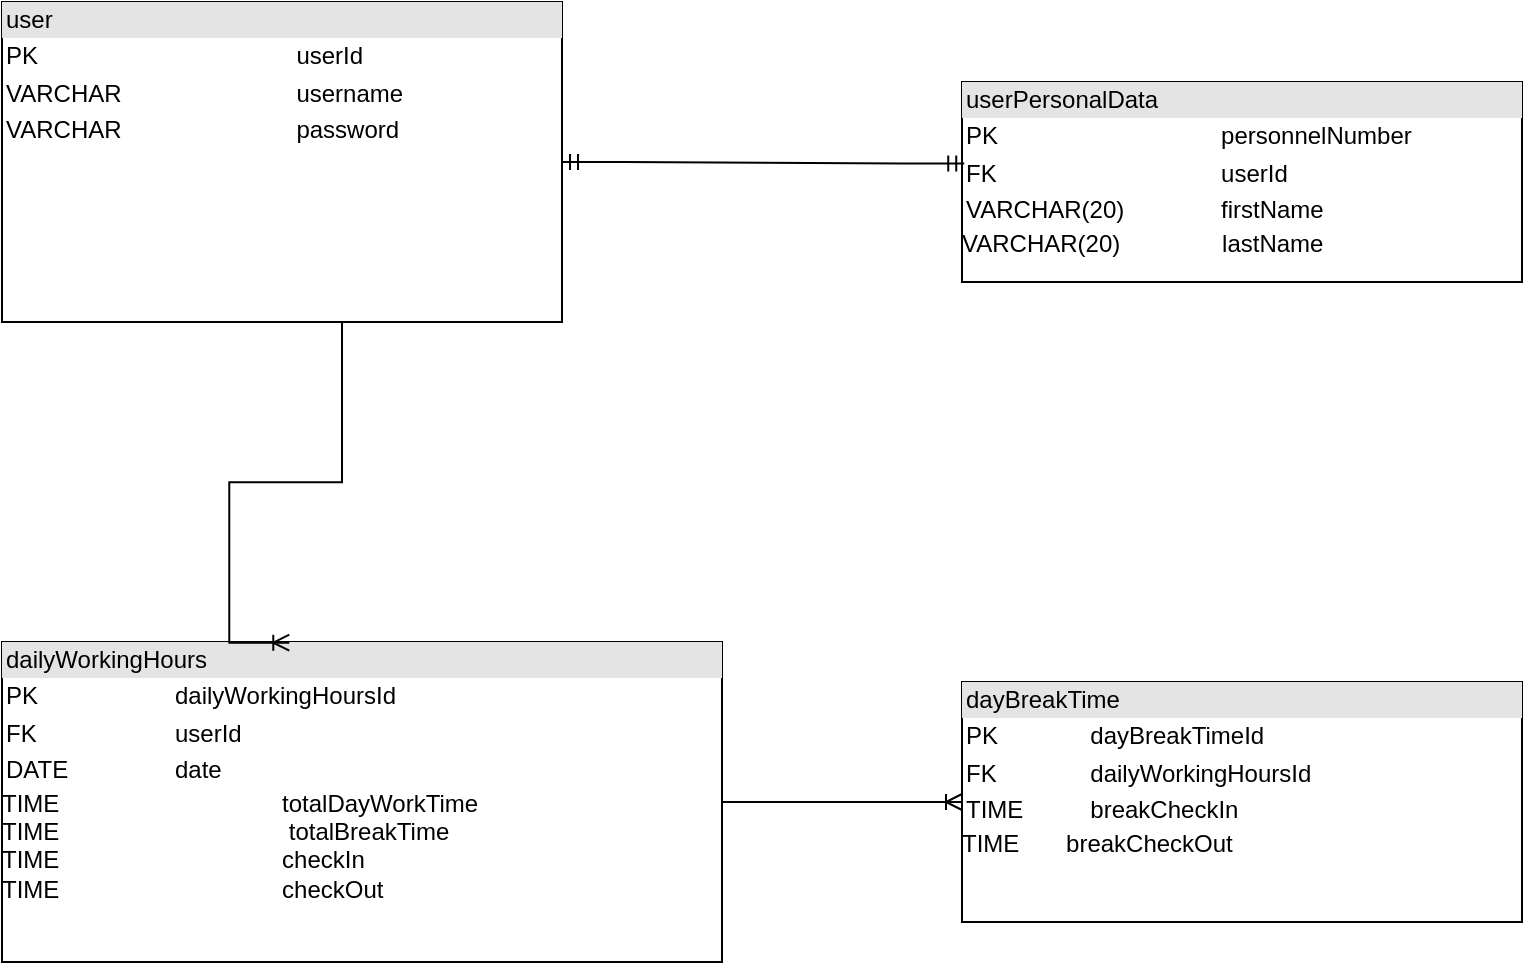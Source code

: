 <mxfile version="16.5.1" type="device"><diagram id="lYhOc_OW8Apbjgn_yY4h" name="Seite-1"><mxGraphModel dx="1111" dy="598" grid="1" gridSize="10" guides="1" tooltips="1" connect="1" arrows="1" fold="1" page="1" pageScale="1" pageWidth="827" pageHeight="1169" math="0" shadow="0"><root><mxCell id="0"/><mxCell id="1" parent="0"/><mxCell id="Y-IUrjeSignf7rXEPRe--1" value="&lt;div style=&quot;box-sizing: border-box ; width: 100% ; background: #e4e4e4 ; padding: 2px&quot;&gt;user&lt;/div&gt;&lt;table style=&quot;width: 100% ; font-size: 1em&quot; cellpadding=&quot;2&quot; cellspacing=&quot;0&quot;&gt;&lt;tbody&gt;&lt;tr&gt;&lt;td&gt;PK&lt;/td&gt;&lt;td&gt;userId&lt;/td&gt;&lt;/tr&gt;&lt;tr&gt;&lt;td&gt;VARCHAR&lt;/td&gt;&lt;td&gt;username&lt;/td&gt;&lt;/tr&gt;&lt;tr&gt;&lt;td&gt;VARCHAR&lt;/td&gt;&lt;td&gt;password&lt;/td&gt;&lt;/tr&gt;&lt;/tbody&gt;&lt;/table&gt;" style="verticalAlign=top;align=left;overflow=fill;html=1;" parent="1" vertex="1"><mxGeometry x="40" y="40" width="280" height="160" as="geometry"/></mxCell><mxCell id="Y-IUrjeSignf7rXEPRe--2" value="&lt;div style=&quot;box-sizing: border-box ; width: 100% ; background: #e4e4e4 ; padding: 2px&quot;&gt;userPersonalData&lt;/div&gt;&lt;table style=&quot;width: 100% ; font-size: 1em&quot; cellpadding=&quot;2&quot; cellspacing=&quot;0&quot;&gt;&lt;tbody&gt;&lt;tr&gt;&lt;td&gt;PK&lt;/td&gt;&lt;td&gt;personnelNumber&lt;/td&gt;&lt;/tr&gt;&lt;tr&gt;&lt;td&gt;FK&lt;/td&gt;&lt;td&gt;userId&lt;br&gt;&lt;/td&gt;&lt;/tr&gt;&lt;tr&gt;&lt;td&gt;VARCHAR(20)&lt;/td&gt;&lt;td&gt;firstName&lt;/td&gt;&lt;/tr&gt;&lt;/tbody&gt;&lt;/table&gt;VARCHAR(20)&lt;span style=&quot;white-space: pre&quot;&gt;&#9;&lt;/span&gt;&amp;nbsp; &amp;nbsp; &amp;nbsp; &amp;nbsp;lastName" style="verticalAlign=top;align=left;overflow=fill;html=1;" parent="1" vertex="1"><mxGeometry x="520" y="80" width="280" height="100" as="geometry"/></mxCell><mxCell id="Y-IUrjeSignf7rXEPRe--4" value="" style="edgeStyle=entityRelationEdgeStyle;fontSize=12;html=1;endArrow=ERmandOne;startArrow=ERmandOne;rounded=0;exitX=1;exitY=0.5;exitDx=0;exitDy=0;entryX=0.004;entryY=0.408;entryDx=0;entryDy=0;entryPerimeter=0;" parent="1" source="Y-IUrjeSignf7rXEPRe--1" target="Y-IUrjeSignf7rXEPRe--2" edge="1"><mxGeometry width="100" height="100" relative="1" as="geometry"><mxPoint x="410" y="280" as="sourcePoint"/><mxPoint x="510" y="180" as="targetPoint"/></mxGeometry></mxCell><mxCell id="Y-IUrjeSignf7rXEPRe--22" value="&lt;div style=&quot;box-sizing: border-box ; width: 100% ; background: #e4e4e4 ; padding: 2px&quot;&gt;dailyWorkingHours&lt;/div&gt;&lt;table style=&quot;width: 100% ; font-size: 1em&quot; cellpadding=&quot;2&quot; cellspacing=&quot;0&quot;&gt;&lt;tbody&gt;&lt;tr&gt;&lt;td&gt;PK&lt;/td&gt;&lt;td&gt;dailyWorkingHoursId&lt;/td&gt;&lt;/tr&gt;&lt;tr&gt;&lt;td&gt;FK&lt;/td&gt;&lt;td&gt;userId&lt;/td&gt;&lt;/tr&gt;&lt;tr&gt;&lt;td&gt;DATE&lt;/td&gt;&lt;td&gt;date&lt;/td&gt;&lt;/tr&gt;&lt;/tbody&gt;&lt;/table&gt;TIME&lt;span style=&quot;white-space: pre&quot;&gt;&#9;&lt;/span&gt;&lt;span style=&quot;white-space: pre&quot;&gt;&#9;&lt;/span&gt;&lt;span style=&quot;white-space: pre&quot;&gt;&#9;&lt;/span&gt;&amp;nbsp; &amp;nbsp; &amp;nbsp; &amp;nbsp; &amp;nbsp; totalDayWorkTime&lt;br&gt;TIME&lt;span style=&quot;white-space: pre&quot;&gt;&#9;&lt;/span&gt;&lt;span style=&quot;white-space: pre&quot;&gt;&#9;&lt;/span&gt;&amp;nbsp; &amp;nbsp; &amp;nbsp; &amp;nbsp; &amp;nbsp; &amp;nbsp; &amp;nbsp; &amp;nbsp; &amp;nbsp; &amp;nbsp;totalBreakTime&lt;br&gt;TIME&lt;span style=&quot;white-space: pre&quot;&gt;&#9;&lt;/span&gt;&lt;span style=&quot;white-space: pre&quot;&gt;&#9;&lt;/span&gt;&lt;span style=&quot;white-space: pre&quot;&gt;&#9;&lt;/span&gt;&amp;nbsp; &amp;nbsp; &amp;nbsp; &amp;nbsp; &amp;nbsp; checkIn&lt;br&gt;TIME&lt;span style=&quot;white-space: pre&quot;&gt;&#9;&lt;/span&gt;&lt;span style=&quot;white-space: pre&quot;&gt;&#9;&lt;/span&gt;&lt;span style=&quot;white-space: pre&quot;&gt;&#9;&lt;/span&gt;&amp;nbsp; &amp;nbsp; &amp;nbsp; &amp;nbsp; &amp;nbsp; checkOut" style="verticalAlign=top;align=left;overflow=fill;html=1;" parent="1" vertex="1"><mxGeometry x="40" y="360" width="360" height="160" as="geometry"/></mxCell><mxCell id="Y-IUrjeSignf7rXEPRe--26" value="&lt;div style=&quot;box-sizing: border-box ; width: 100% ; background: #e4e4e4 ; padding: 2px&quot;&gt;dayBreakTime&lt;/div&gt;&lt;table style=&quot;width: 100% ; font-size: 1em&quot; cellpadding=&quot;2&quot; cellspacing=&quot;0&quot;&gt;&lt;tbody&gt;&lt;tr&gt;&lt;td&gt;PK&lt;/td&gt;&lt;td&gt;dayBreakTimeId&lt;/td&gt;&lt;/tr&gt;&lt;tr&gt;&lt;td&gt;FK&lt;/td&gt;&lt;td&gt;dailyWorkingHoursId&lt;/td&gt;&lt;/tr&gt;&lt;tr&gt;&lt;td&gt;TIME&lt;/td&gt;&lt;td&gt;breakCheckIn&lt;br&gt;&lt;/td&gt;&lt;/tr&gt;&lt;/tbody&gt;&lt;/table&gt;TIME&lt;span&gt;&#9;&lt;/span&gt;&amp;nbsp; &amp;nbsp; &amp;nbsp; breakCheckOut" style="verticalAlign=top;align=left;overflow=fill;html=1;" parent="1" vertex="1"><mxGeometry x="520" y="380" width="280" height="120" as="geometry"/></mxCell><mxCell id="Y-IUrjeSignf7rXEPRe--27" value="" style="edgeStyle=entityRelationEdgeStyle;fontSize=12;html=1;endArrow=ERoneToMany;rounded=0;exitX=1;exitY=0.5;exitDx=0;exitDy=0;entryX=0;entryY=0.5;entryDx=0;entryDy=0;" parent="1" source="Y-IUrjeSignf7rXEPRe--22" target="Y-IUrjeSignf7rXEPRe--26" edge="1"><mxGeometry width="100" height="100" relative="1" as="geometry"><mxPoint x="470" y="480" as="sourcePoint"/><mxPoint x="570" y="380" as="targetPoint"/></mxGeometry></mxCell><mxCell id="Y-IUrjeSignf7rXEPRe--28" value="" style="edgeStyle=entityRelationEdgeStyle;fontSize=12;html=1;endArrow=ERoneToMany;rounded=0;exitX=0.5;exitY=1;exitDx=0;exitDy=0;entryX=0.399;entryY=0.002;entryDx=0;entryDy=0;entryPerimeter=0;" parent="1" source="Y-IUrjeSignf7rXEPRe--1" target="Y-IUrjeSignf7rXEPRe--22" edge="1"><mxGeometry width="100" height="100" relative="1" as="geometry"><mxPoint x="420" y="270" as="sourcePoint"/><mxPoint x="520" y="170" as="targetPoint"/></mxGeometry></mxCell></root></mxGraphModel></diagram></mxfile>